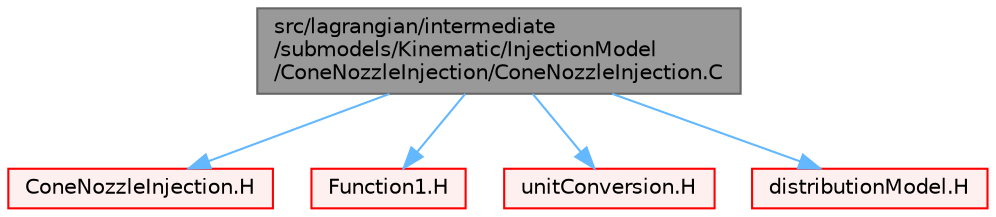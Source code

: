 digraph "src/lagrangian/intermediate/submodels/Kinematic/InjectionModel/ConeNozzleInjection/ConeNozzleInjection.C"
{
 // LATEX_PDF_SIZE
  bgcolor="transparent";
  edge [fontname=Helvetica,fontsize=10,labelfontname=Helvetica,labelfontsize=10];
  node [fontname=Helvetica,fontsize=10,shape=box,height=0.2,width=0.4];
  Node1 [id="Node000001",label="src/lagrangian/intermediate\l/submodels/Kinematic/InjectionModel\l/ConeNozzleInjection/ConeNozzleInjection.C",height=0.2,width=0.4,color="gray40", fillcolor="grey60", style="filled", fontcolor="black",tooltip=" "];
  Node1 -> Node2 [id="edge1_Node000001_Node000002",color="steelblue1",style="solid",tooltip=" "];
  Node2 [id="Node000002",label="ConeNozzleInjection.H",height=0.2,width=0.4,color="red", fillcolor="#FFF0F0", style="filled",URL="$ConeNozzleInjection_8H.html",tooltip=" "];
  Node1 -> Node157 [id="edge2_Node000001_Node000157",color="steelblue1",style="solid",tooltip=" "];
  Node157 [id="Node000157",label="Function1.H",height=0.2,width=0.4,color="red", fillcolor="#FFF0F0", style="filled",URL="$Function1_8H.html",tooltip=" "];
  Node1 -> Node203 [id="edge3_Node000001_Node000203",color="steelblue1",style="solid",tooltip=" "];
  Node203 [id="Node000203",label="unitConversion.H",height=0.2,width=0.4,color="red", fillcolor="#FFF0F0", style="filled",URL="$unitConversion_8H.html",tooltip="Unit conversion functions."];
  Node1 -> Node205 [id="edge4_Node000001_Node000205",color="steelblue1",style="solid",tooltip=" "];
  Node205 [id="Node000205",label="distributionModel.H",height=0.2,width=0.4,color="red", fillcolor="#FFF0F0", style="filled",URL="$distributionModel_8H.html",tooltip=" "];
}
